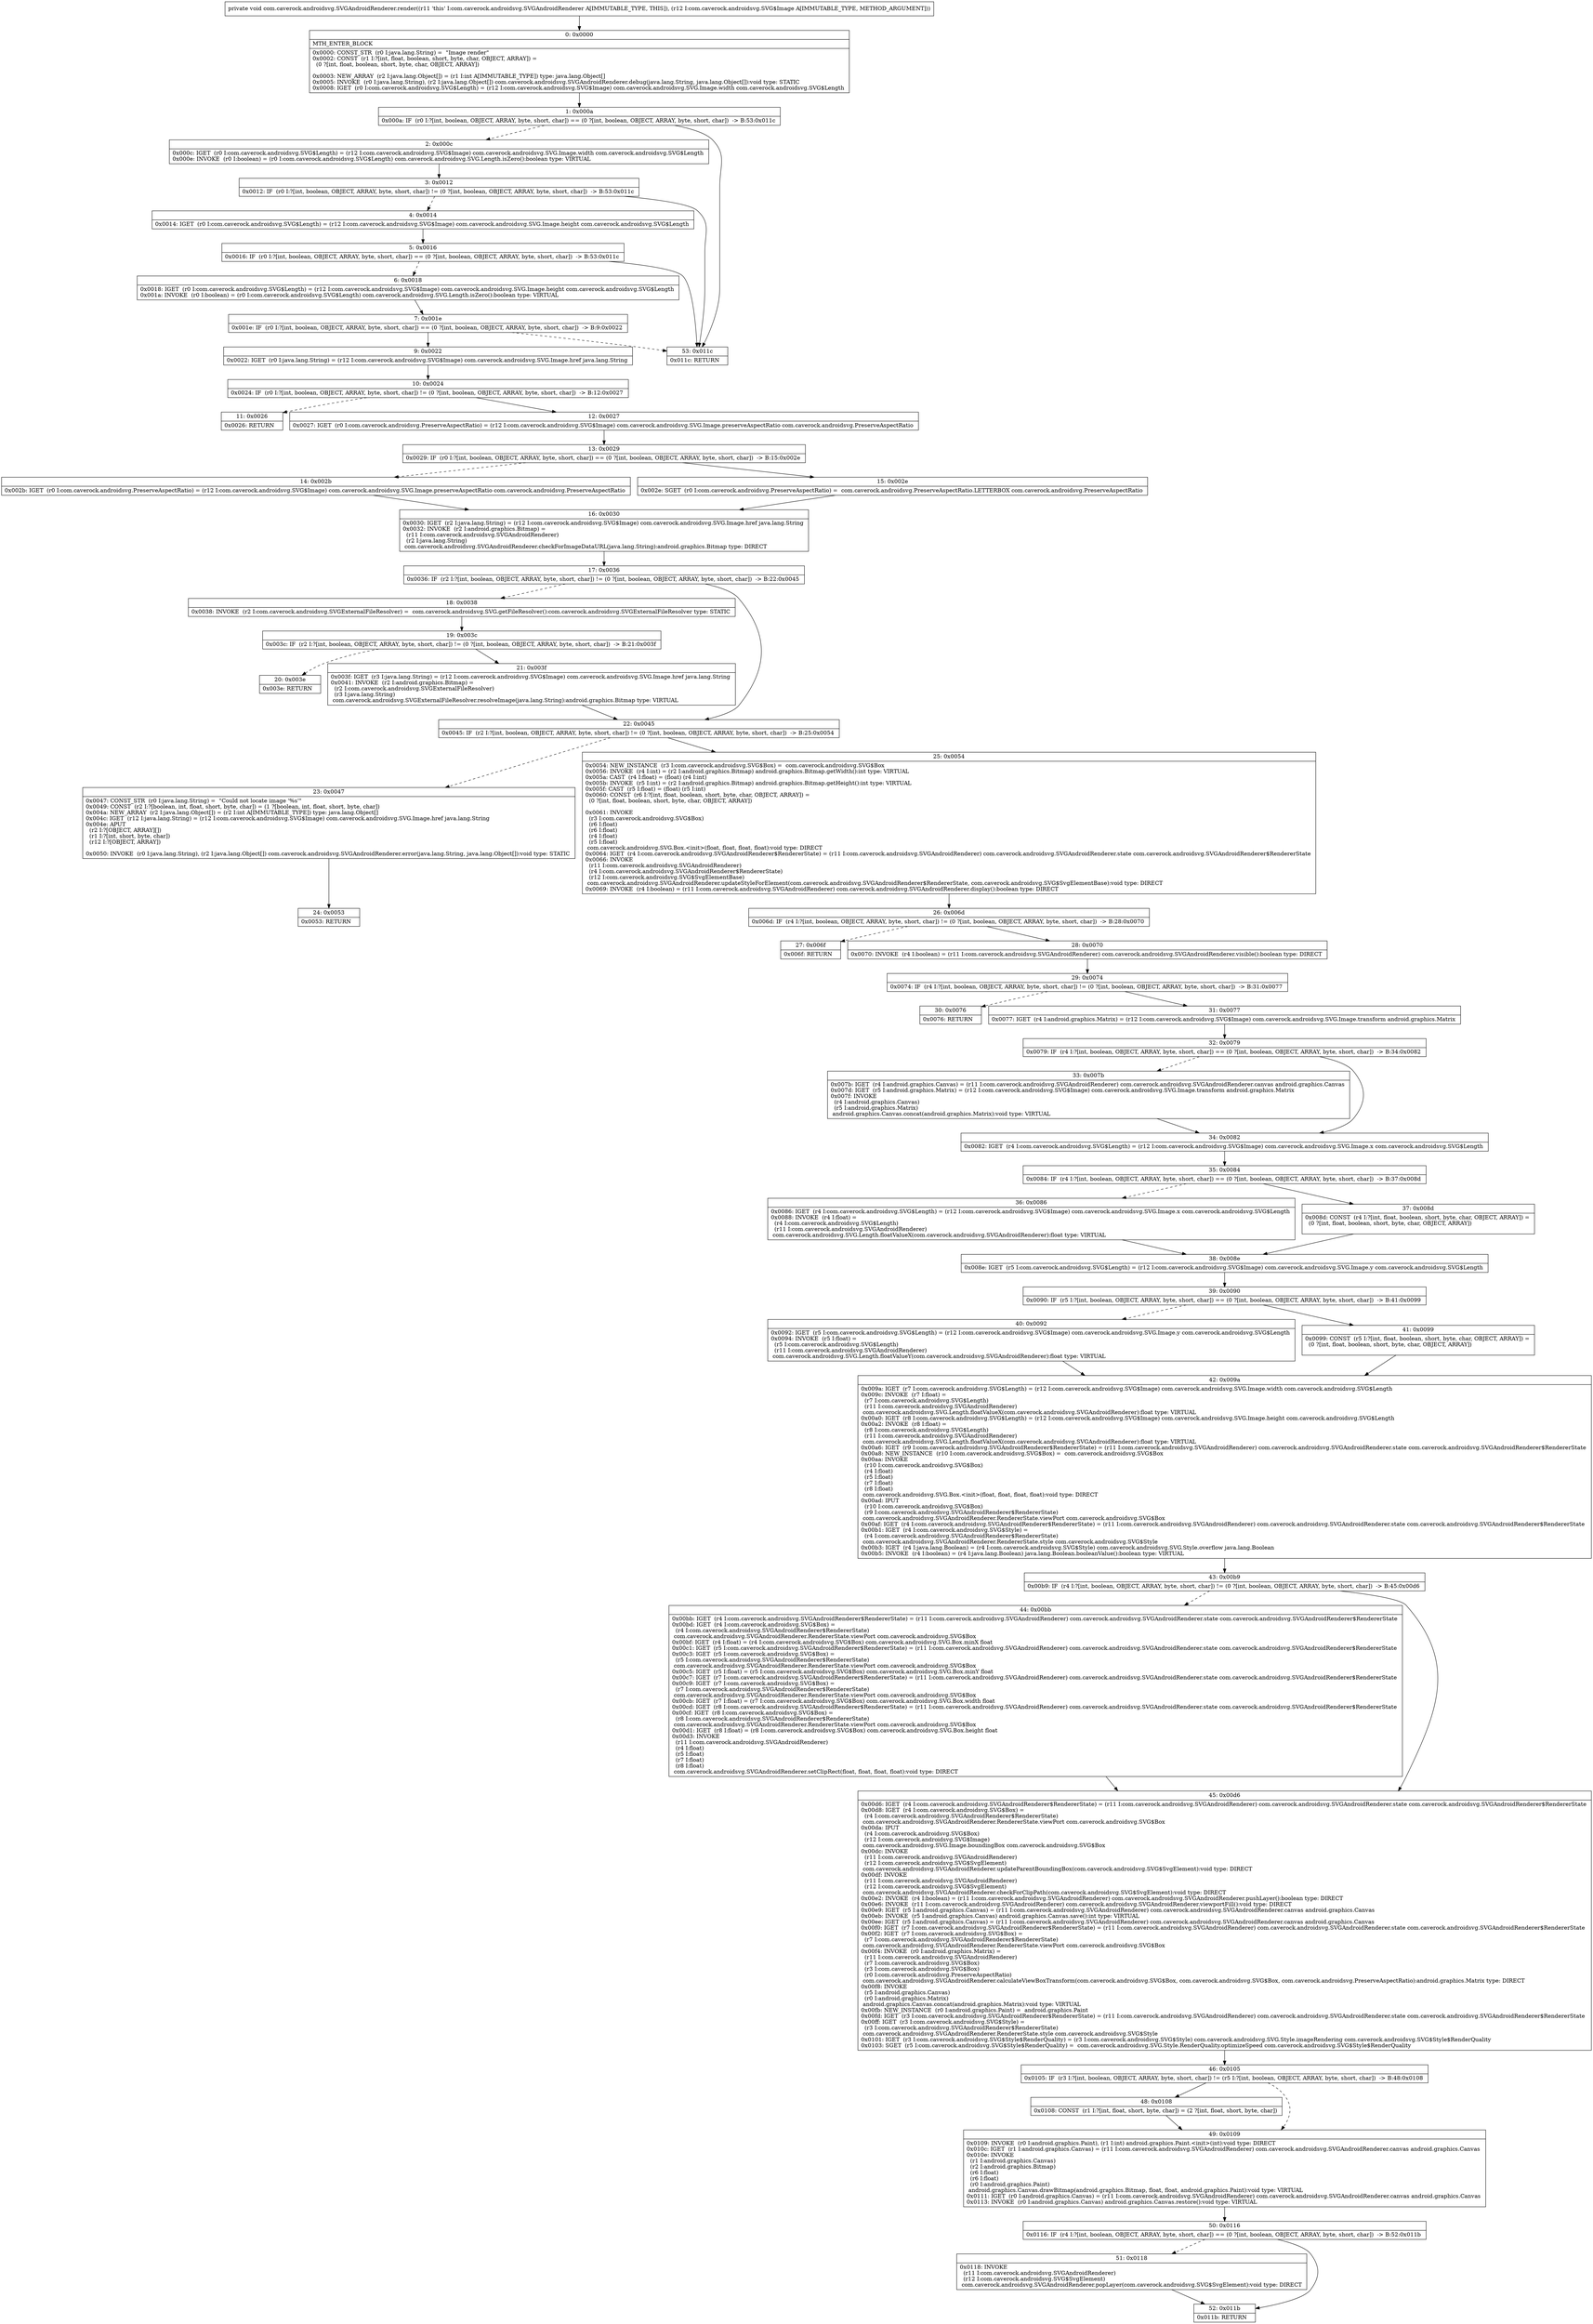 digraph "CFG forcom.caverock.androidsvg.SVGAndroidRenderer.render(Lcom\/caverock\/androidsvg\/SVG$Image;)V" {
Node_0 [shape=record,label="{0\:\ 0x0000|MTH_ENTER_BLOCK\l|0x0000: CONST_STR  (r0 I:java.lang.String) =  \"Image render\" \l0x0002: CONST  (r1 I:?[int, float, boolean, short, byte, char, OBJECT, ARRAY]) = \l  (0 ?[int, float, boolean, short, byte, char, OBJECT, ARRAY])\l \l0x0003: NEW_ARRAY  (r2 I:java.lang.Object[]) = (r1 I:int A[IMMUTABLE_TYPE]) type: java.lang.Object[] \l0x0005: INVOKE  (r0 I:java.lang.String), (r2 I:java.lang.Object[]) com.caverock.androidsvg.SVGAndroidRenderer.debug(java.lang.String, java.lang.Object[]):void type: STATIC \l0x0008: IGET  (r0 I:com.caverock.androidsvg.SVG$Length) = (r12 I:com.caverock.androidsvg.SVG$Image) com.caverock.androidsvg.SVG.Image.width com.caverock.androidsvg.SVG$Length \l}"];
Node_1 [shape=record,label="{1\:\ 0x000a|0x000a: IF  (r0 I:?[int, boolean, OBJECT, ARRAY, byte, short, char]) == (0 ?[int, boolean, OBJECT, ARRAY, byte, short, char])  \-\> B:53:0x011c \l}"];
Node_2 [shape=record,label="{2\:\ 0x000c|0x000c: IGET  (r0 I:com.caverock.androidsvg.SVG$Length) = (r12 I:com.caverock.androidsvg.SVG$Image) com.caverock.androidsvg.SVG.Image.width com.caverock.androidsvg.SVG$Length \l0x000e: INVOKE  (r0 I:boolean) = (r0 I:com.caverock.androidsvg.SVG$Length) com.caverock.androidsvg.SVG.Length.isZero():boolean type: VIRTUAL \l}"];
Node_3 [shape=record,label="{3\:\ 0x0012|0x0012: IF  (r0 I:?[int, boolean, OBJECT, ARRAY, byte, short, char]) != (0 ?[int, boolean, OBJECT, ARRAY, byte, short, char])  \-\> B:53:0x011c \l}"];
Node_4 [shape=record,label="{4\:\ 0x0014|0x0014: IGET  (r0 I:com.caverock.androidsvg.SVG$Length) = (r12 I:com.caverock.androidsvg.SVG$Image) com.caverock.androidsvg.SVG.Image.height com.caverock.androidsvg.SVG$Length \l}"];
Node_5 [shape=record,label="{5\:\ 0x0016|0x0016: IF  (r0 I:?[int, boolean, OBJECT, ARRAY, byte, short, char]) == (0 ?[int, boolean, OBJECT, ARRAY, byte, short, char])  \-\> B:53:0x011c \l}"];
Node_6 [shape=record,label="{6\:\ 0x0018|0x0018: IGET  (r0 I:com.caverock.androidsvg.SVG$Length) = (r12 I:com.caverock.androidsvg.SVG$Image) com.caverock.androidsvg.SVG.Image.height com.caverock.androidsvg.SVG$Length \l0x001a: INVOKE  (r0 I:boolean) = (r0 I:com.caverock.androidsvg.SVG$Length) com.caverock.androidsvg.SVG.Length.isZero():boolean type: VIRTUAL \l}"];
Node_7 [shape=record,label="{7\:\ 0x001e|0x001e: IF  (r0 I:?[int, boolean, OBJECT, ARRAY, byte, short, char]) == (0 ?[int, boolean, OBJECT, ARRAY, byte, short, char])  \-\> B:9:0x0022 \l}"];
Node_9 [shape=record,label="{9\:\ 0x0022|0x0022: IGET  (r0 I:java.lang.String) = (r12 I:com.caverock.androidsvg.SVG$Image) com.caverock.androidsvg.SVG.Image.href java.lang.String \l}"];
Node_10 [shape=record,label="{10\:\ 0x0024|0x0024: IF  (r0 I:?[int, boolean, OBJECT, ARRAY, byte, short, char]) != (0 ?[int, boolean, OBJECT, ARRAY, byte, short, char])  \-\> B:12:0x0027 \l}"];
Node_11 [shape=record,label="{11\:\ 0x0026|0x0026: RETURN   \l}"];
Node_12 [shape=record,label="{12\:\ 0x0027|0x0027: IGET  (r0 I:com.caverock.androidsvg.PreserveAspectRatio) = (r12 I:com.caverock.androidsvg.SVG$Image) com.caverock.androidsvg.SVG.Image.preserveAspectRatio com.caverock.androidsvg.PreserveAspectRatio \l}"];
Node_13 [shape=record,label="{13\:\ 0x0029|0x0029: IF  (r0 I:?[int, boolean, OBJECT, ARRAY, byte, short, char]) == (0 ?[int, boolean, OBJECT, ARRAY, byte, short, char])  \-\> B:15:0x002e \l}"];
Node_14 [shape=record,label="{14\:\ 0x002b|0x002b: IGET  (r0 I:com.caverock.androidsvg.PreserveAspectRatio) = (r12 I:com.caverock.androidsvg.SVG$Image) com.caverock.androidsvg.SVG.Image.preserveAspectRatio com.caverock.androidsvg.PreserveAspectRatio \l}"];
Node_15 [shape=record,label="{15\:\ 0x002e|0x002e: SGET  (r0 I:com.caverock.androidsvg.PreserveAspectRatio) =  com.caverock.androidsvg.PreserveAspectRatio.LETTERBOX com.caverock.androidsvg.PreserveAspectRatio \l}"];
Node_16 [shape=record,label="{16\:\ 0x0030|0x0030: IGET  (r2 I:java.lang.String) = (r12 I:com.caverock.androidsvg.SVG$Image) com.caverock.androidsvg.SVG.Image.href java.lang.String \l0x0032: INVOKE  (r2 I:android.graphics.Bitmap) = \l  (r11 I:com.caverock.androidsvg.SVGAndroidRenderer)\l  (r2 I:java.lang.String)\l com.caverock.androidsvg.SVGAndroidRenderer.checkForImageDataURL(java.lang.String):android.graphics.Bitmap type: DIRECT \l}"];
Node_17 [shape=record,label="{17\:\ 0x0036|0x0036: IF  (r2 I:?[int, boolean, OBJECT, ARRAY, byte, short, char]) != (0 ?[int, boolean, OBJECT, ARRAY, byte, short, char])  \-\> B:22:0x0045 \l}"];
Node_18 [shape=record,label="{18\:\ 0x0038|0x0038: INVOKE  (r2 I:com.caverock.androidsvg.SVGExternalFileResolver) =  com.caverock.androidsvg.SVG.getFileResolver():com.caverock.androidsvg.SVGExternalFileResolver type: STATIC \l}"];
Node_19 [shape=record,label="{19\:\ 0x003c|0x003c: IF  (r2 I:?[int, boolean, OBJECT, ARRAY, byte, short, char]) != (0 ?[int, boolean, OBJECT, ARRAY, byte, short, char])  \-\> B:21:0x003f \l}"];
Node_20 [shape=record,label="{20\:\ 0x003e|0x003e: RETURN   \l}"];
Node_21 [shape=record,label="{21\:\ 0x003f|0x003f: IGET  (r3 I:java.lang.String) = (r12 I:com.caverock.androidsvg.SVG$Image) com.caverock.androidsvg.SVG.Image.href java.lang.String \l0x0041: INVOKE  (r2 I:android.graphics.Bitmap) = \l  (r2 I:com.caverock.androidsvg.SVGExternalFileResolver)\l  (r3 I:java.lang.String)\l com.caverock.androidsvg.SVGExternalFileResolver.resolveImage(java.lang.String):android.graphics.Bitmap type: VIRTUAL \l}"];
Node_22 [shape=record,label="{22\:\ 0x0045|0x0045: IF  (r2 I:?[int, boolean, OBJECT, ARRAY, byte, short, char]) != (0 ?[int, boolean, OBJECT, ARRAY, byte, short, char])  \-\> B:25:0x0054 \l}"];
Node_23 [shape=record,label="{23\:\ 0x0047|0x0047: CONST_STR  (r0 I:java.lang.String) =  \"Could not locate image '%s'\" \l0x0049: CONST  (r2 I:?[boolean, int, float, short, byte, char]) = (1 ?[boolean, int, float, short, byte, char]) \l0x004a: NEW_ARRAY  (r2 I:java.lang.Object[]) = (r2 I:int A[IMMUTABLE_TYPE]) type: java.lang.Object[] \l0x004c: IGET  (r12 I:java.lang.String) = (r12 I:com.caverock.androidsvg.SVG$Image) com.caverock.androidsvg.SVG.Image.href java.lang.String \l0x004e: APUT  \l  (r2 I:?[OBJECT, ARRAY][])\l  (r1 I:?[int, short, byte, char])\l  (r12 I:?[OBJECT, ARRAY])\l \l0x0050: INVOKE  (r0 I:java.lang.String), (r2 I:java.lang.Object[]) com.caverock.androidsvg.SVGAndroidRenderer.error(java.lang.String, java.lang.Object[]):void type: STATIC \l}"];
Node_24 [shape=record,label="{24\:\ 0x0053|0x0053: RETURN   \l}"];
Node_25 [shape=record,label="{25\:\ 0x0054|0x0054: NEW_INSTANCE  (r3 I:com.caverock.androidsvg.SVG$Box) =  com.caverock.androidsvg.SVG$Box \l0x0056: INVOKE  (r4 I:int) = (r2 I:android.graphics.Bitmap) android.graphics.Bitmap.getWidth():int type: VIRTUAL \l0x005a: CAST  (r4 I:float) = (float) (r4 I:int) \l0x005b: INVOKE  (r5 I:int) = (r2 I:android.graphics.Bitmap) android.graphics.Bitmap.getHeight():int type: VIRTUAL \l0x005f: CAST  (r5 I:float) = (float) (r5 I:int) \l0x0060: CONST  (r6 I:?[int, float, boolean, short, byte, char, OBJECT, ARRAY]) = \l  (0 ?[int, float, boolean, short, byte, char, OBJECT, ARRAY])\l \l0x0061: INVOKE  \l  (r3 I:com.caverock.androidsvg.SVG$Box)\l  (r6 I:float)\l  (r6 I:float)\l  (r4 I:float)\l  (r5 I:float)\l com.caverock.androidsvg.SVG.Box.\<init\>(float, float, float, float):void type: DIRECT \l0x0064: IGET  (r4 I:com.caverock.androidsvg.SVGAndroidRenderer$RendererState) = (r11 I:com.caverock.androidsvg.SVGAndroidRenderer) com.caverock.androidsvg.SVGAndroidRenderer.state com.caverock.androidsvg.SVGAndroidRenderer$RendererState \l0x0066: INVOKE  \l  (r11 I:com.caverock.androidsvg.SVGAndroidRenderer)\l  (r4 I:com.caverock.androidsvg.SVGAndroidRenderer$RendererState)\l  (r12 I:com.caverock.androidsvg.SVG$SvgElementBase)\l com.caverock.androidsvg.SVGAndroidRenderer.updateStyleForElement(com.caverock.androidsvg.SVGAndroidRenderer$RendererState, com.caverock.androidsvg.SVG$SvgElementBase):void type: DIRECT \l0x0069: INVOKE  (r4 I:boolean) = (r11 I:com.caverock.androidsvg.SVGAndroidRenderer) com.caverock.androidsvg.SVGAndroidRenderer.display():boolean type: DIRECT \l}"];
Node_26 [shape=record,label="{26\:\ 0x006d|0x006d: IF  (r4 I:?[int, boolean, OBJECT, ARRAY, byte, short, char]) != (0 ?[int, boolean, OBJECT, ARRAY, byte, short, char])  \-\> B:28:0x0070 \l}"];
Node_27 [shape=record,label="{27\:\ 0x006f|0x006f: RETURN   \l}"];
Node_28 [shape=record,label="{28\:\ 0x0070|0x0070: INVOKE  (r4 I:boolean) = (r11 I:com.caverock.androidsvg.SVGAndroidRenderer) com.caverock.androidsvg.SVGAndroidRenderer.visible():boolean type: DIRECT \l}"];
Node_29 [shape=record,label="{29\:\ 0x0074|0x0074: IF  (r4 I:?[int, boolean, OBJECT, ARRAY, byte, short, char]) != (0 ?[int, boolean, OBJECT, ARRAY, byte, short, char])  \-\> B:31:0x0077 \l}"];
Node_30 [shape=record,label="{30\:\ 0x0076|0x0076: RETURN   \l}"];
Node_31 [shape=record,label="{31\:\ 0x0077|0x0077: IGET  (r4 I:android.graphics.Matrix) = (r12 I:com.caverock.androidsvg.SVG$Image) com.caverock.androidsvg.SVG.Image.transform android.graphics.Matrix \l}"];
Node_32 [shape=record,label="{32\:\ 0x0079|0x0079: IF  (r4 I:?[int, boolean, OBJECT, ARRAY, byte, short, char]) == (0 ?[int, boolean, OBJECT, ARRAY, byte, short, char])  \-\> B:34:0x0082 \l}"];
Node_33 [shape=record,label="{33\:\ 0x007b|0x007b: IGET  (r4 I:android.graphics.Canvas) = (r11 I:com.caverock.androidsvg.SVGAndroidRenderer) com.caverock.androidsvg.SVGAndroidRenderer.canvas android.graphics.Canvas \l0x007d: IGET  (r5 I:android.graphics.Matrix) = (r12 I:com.caverock.androidsvg.SVG$Image) com.caverock.androidsvg.SVG.Image.transform android.graphics.Matrix \l0x007f: INVOKE  \l  (r4 I:android.graphics.Canvas)\l  (r5 I:android.graphics.Matrix)\l android.graphics.Canvas.concat(android.graphics.Matrix):void type: VIRTUAL \l}"];
Node_34 [shape=record,label="{34\:\ 0x0082|0x0082: IGET  (r4 I:com.caverock.androidsvg.SVG$Length) = (r12 I:com.caverock.androidsvg.SVG$Image) com.caverock.androidsvg.SVG.Image.x com.caverock.androidsvg.SVG$Length \l}"];
Node_35 [shape=record,label="{35\:\ 0x0084|0x0084: IF  (r4 I:?[int, boolean, OBJECT, ARRAY, byte, short, char]) == (0 ?[int, boolean, OBJECT, ARRAY, byte, short, char])  \-\> B:37:0x008d \l}"];
Node_36 [shape=record,label="{36\:\ 0x0086|0x0086: IGET  (r4 I:com.caverock.androidsvg.SVG$Length) = (r12 I:com.caverock.androidsvg.SVG$Image) com.caverock.androidsvg.SVG.Image.x com.caverock.androidsvg.SVG$Length \l0x0088: INVOKE  (r4 I:float) = \l  (r4 I:com.caverock.androidsvg.SVG$Length)\l  (r11 I:com.caverock.androidsvg.SVGAndroidRenderer)\l com.caverock.androidsvg.SVG.Length.floatValueX(com.caverock.androidsvg.SVGAndroidRenderer):float type: VIRTUAL \l}"];
Node_37 [shape=record,label="{37\:\ 0x008d|0x008d: CONST  (r4 I:?[int, float, boolean, short, byte, char, OBJECT, ARRAY]) = \l  (0 ?[int, float, boolean, short, byte, char, OBJECT, ARRAY])\l \l}"];
Node_38 [shape=record,label="{38\:\ 0x008e|0x008e: IGET  (r5 I:com.caverock.androidsvg.SVG$Length) = (r12 I:com.caverock.androidsvg.SVG$Image) com.caverock.androidsvg.SVG.Image.y com.caverock.androidsvg.SVG$Length \l}"];
Node_39 [shape=record,label="{39\:\ 0x0090|0x0090: IF  (r5 I:?[int, boolean, OBJECT, ARRAY, byte, short, char]) == (0 ?[int, boolean, OBJECT, ARRAY, byte, short, char])  \-\> B:41:0x0099 \l}"];
Node_40 [shape=record,label="{40\:\ 0x0092|0x0092: IGET  (r5 I:com.caverock.androidsvg.SVG$Length) = (r12 I:com.caverock.androidsvg.SVG$Image) com.caverock.androidsvg.SVG.Image.y com.caverock.androidsvg.SVG$Length \l0x0094: INVOKE  (r5 I:float) = \l  (r5 I:com.caverock.androidsvg.SVG$Length)\l  (r11 I:com.caverock.androidsvg.SVGAndroidRenderer)\l com.caverock.androidsvg.SVG.Length.floatValueY(com.caverock.androidsvg.SVGAndroidRenderer):float type: VIRTUAL \l}"];
Node_41 [shape=record,label="{41\:\ 0x0099|0x0099: CONST  (r5 I:?[int, float, boolean, short, byte, char, OBJECT, ARRAY]) = \l  (0 ?[int, float, boolean, short, byte, char, OBJECT, ARRAY])\l \l}"];
Node_42 [shape=record,label="{42\:\ 0x009a|0x009a: IGET  (r7 I:com.caverock.androidsvg.SVG$Length) = (r12 I:com.caverock.androidsvg.SVG$Image) com.caverock.androidsvg.SVG.Image.width com.caverock.androidsvg.SVG$Length \l0x009c: INVOKE  (r7 I:float) = \l  (r7 I:com.caverock.androidsvg.SVG$Length)\l  (r11 I:com.caverock.androidsvg.SVGAndroidRenderer)\l com.caverock.androidsvg.SVG.Length.floatValueX(com.caverock.androidsvg.SVGAndroidRenderer):float type: VIRTUAL \l0x00a0: IGET  (r8 I:com.caverock.androidsvg.SVG$Length) = (r12 I:com.caverock.androidsvg.SVG$Image) com.caverock.androidsvg.SVG.Image.height com.caverock.androidsvg.SVG$Length \l0x00a2: INVOKE  (r8 I:float) = \l  (r8 I:com.caverock.androidsvg.SVG$Length)\l  (r11 I:com.caverock.androidsvg.SVGAndroidRenderer)\l com.caverock.androidsvg.SVG.Length.floatValueX(com.caverock.androidsvg.SVGAndroidRenderer):float type: VIRTUAL \l0x00a6: IGET  (r9 I:com.caverock.androidsvg.SVGAndroidRenderer$RendererState) = (r11 I:com.caverock.androidsvg.SVGAndroidRenderer) com.caverock.androidsvg.SVGAndroidRenderer.state com.caverock.androidsvg.SVGAndroidRenderer$RendererState \l0x00a8: NEW_INSTANCE  (r10 I:com.caverock.androidsvg.SVG$Box) =  com.caverock.androidsvg.SVG$Box \l0x00aa: INVOKE  \l  (r10 I:com.caverock.androidsvg.SVG$Box)\l  (r4 I:float)\l  (r5 I:float)\l  (r7 I:float)\l  (r8 I:float)\l com.caverock.androidsvg.SVG.Box.\<init\>(float, float, float, float):void type: DIRECT \l0x00ad: IPUT  \l  (r10 I:com.caverock.androidsvg.SVG$Box)\l  (r9 I:com.caverock.androidsvg.SVGAndroidRenderer$RendererState)\l com.caverock.androidsvg.SVGAndroidRenderer.RendererState.viewPort com.caverock.androidsvg.SVG$Box \l0x00af: IGET  (r4 I:com.caverock.androidsvg.SVGAndroidRenderer$RendererState) = (r11 I:com.caverock.androidsvg.SVGAndroidRenderer) com.caverock.androidsvg.SVGAndroidRenderer.state com.caverock.androidsvg.SVGAndroidRenderer$RendererState \l0x00b1: IGET  (r4 I:com.caverock.androidsvg.SVG$Style) = \l  (r4 I:com.caverock.androidsvg.SVGAndroidRenderer$RendererState)\l com.caverock.androidsvg.SVGAndroidRenderer.RendererState.style com.caverock.androidsvg.SVG$Style \l0x00b3: IGET  (r4 I:java.lang.Boolean) = (r4 I:com.caverock.androidsvg.SVG$Style) com.caverock.androidsvg.SVG.Style.overflow java.lang.Boolean \l0x00b5: INVOKE  (r4 I:boolean) = (r4 I:java.lang.Boolean) java.lang.Boolean.booleanValue():boolean type: VIRTUAL \l}"];
Node_43 [shape=record,label="{43\:\ 0x00b9|0x00b9: IF  (r4 I:?[int, boolean, OBJECT, ARRAY, byte, short, char]) != (0 ?[int, boolean, OBJECT, ARRAY, byte, short, char])  \-\> B:45:0x00d6 \l}"];
Node_44 [shape=record,label="{44\:\ 0x00bb|0x00bb: IGET  (r4 I:com.caverock.androidsvg.SVGAndroidRenderer$RendererState) = (r11 I:com.caverock.androidsvg.SVGAndroidRenderer) com.caverock.androidsvg.SVGAndroidRenderer.state com.caverock.androidsvg.SVGAndroidRenderer$RendererState \l0x00bd: IGET  (r4 I:com.caverock.androidsvg.SVG$Box) = \l  (r4 I:com.caverock.androidsvg.SVGAndroidRenderer$RendererState)\l com.caverock.androidsvg.SVGAndroidRenderer.RendererState.viewPort com.caverock.androidsvg.SVG$Box \l0x00bf: IGET  (r4 I:float) = (r4 I:com.caverock.androidsvg.SVG$Box) com.caverock.androidsvg.SVG.Box.minX float \l0x00c1: IGET  (r5 I:com.caverock.androidsvg.SVGAndroidRenderer$RendererState) = (r11 I:com.caverock.androidsvg.SVGAndroidRenderer) com.caverock.androidsvg.SVGAndroidRenderer.state com.caverock.androidsvg.SVGAndroidRenderer$RendererState \l0x00c3: IGET  (r5 I:com.caverock.androidsvg.SVG$Box) = \l  (r5 I:com.caverock.androidsvg.SVGAndroidRenderer$RendererState)\l com.caverock.androidsvg.SVGAndroidRenderer.RendererState.viewPort com.caverock.androidsvg.SVG$Box \l0x00c5: IGET  (r5 I:float) = (r5 I:com.caverock.androidsvg.SVG$Box) com.caverock.androidsvg.SVG.Box.minY float \l0x00c7: IGET  (r7 I:com.caverock.androidsvg.SVGAndroidRenderer$RendererState) = (r11 I:com.caverock.androidsvg.SVGAndroidRenderer) com.caverock.androidsvg.SVGAndroidRenderer.state com.caverock.androidsvg.SVGAndroidRenderer$RendererState \l0x00c9: IGET  (r7 I:com.caverock.androidsvg.SVG$Box) = \l  (r7 I:com.caverock.androidsvg.SVGAndroidRenderer$RendererState)\l com.caverock.androidsvg.SVGAndroidRenderer.RendererState.viewPort com.caverock.androidsvg.SVG$Box \l0x00cb: IGET  (r7 I:float) = (r7 I:com.caverock.androidsvg.SVG$Box) com.caverock.androidsvg.SVG.Box.width float \l0x00cd: IGET  (r8 I:com.caverock.androidsvg.SVGAndroidRenderer$RendererState) = (r11 I:com.caverock.androidsvg.SVGAndroidRenderer) com.caverock.androidsvg.SVGAndroidRenderer.state com.caverock.androidsvg.SVGAndroidRenderer$RendererState \l0x00cf: IGET  (r8 I:com.caverock.androidsvg.SVG$Box) = \l  (r8 I:com.caverock.androidsvg.SVGAndroidRenderer$RendererState)\l com.caverock.androidsvg.SVGAndroidRenderer.RendererState.viewPort com.caverock.androidsvg.SVG$Box \l0x00d1: IGET  (r8 I:float) = (r8 I:com.caverock.androidsvg.SVG$Box) com.caverock.androidsvg.SVG.Box.height float \l0x00d3: INVOKE  \l  (r11 I:com.caverock.androidsvg.SVGAndroidRenderer)\l  (r4 I:float)\l  (r5 I:float)\l  (r7 I:float)\l  (r8 I:float)\l com.caverock.androidsvg.SVGAndroidRenderer.setClipRect(float, float, float, float):void type: DIRECT \l}"];
Node_45 [shape=record,label="{45\:\ 0x00d6|0x00d6: IGET  (r4 I:com.caverock.androidsvg.SVGAndroidRenderer$RendererState) = (r11 I:com.caverock.androidsvg.SVGAndroidRenderer) com.caverock.androidsvg.SVGAndroidRenderer.state com.caverock.androidsvg.SVGAndroidRenderer$RendererState \l0x00d8: IGET  (r4 I:com.caverock.androidsvg.SVG$Box) = \l  (r4 I:com.caverock.androidsvg.SVGAndroidRenderer$RendererState)\l com.caverock.androidsvg.SVGAndroidRenderer.RendererState.viewPort com.caverock.androidsvg.SVG$Box \l0x00da: IPUT  \l  (r4 I:com.caverock.androidsvg.SVG$Box)\l  (r12 I:com.caverock.androidsvg.SVG$Image)\l com.caverock.androidsvg.SVG.Image.boundingBox com.caverock.androidsvg.SVG$Box \l0x00dc: INVOKE  \l  (r11 I:com.caverock.androidsvg.SVGAndroidRenderer)\l  (r12 I:com.caverock.androidsvg.SVG$SvgElement)\l com.caverock.androidsvg.SVGAndroidRenderer.updateParentBoundingBox(com.caverock.androidsvg.SVG$SvgElement):void type: DIRECT \l0x00df: INVOKE  \l  (r11 I:com.caverock.androidsvg.SVGAndroidRenderer)\l  (r12 I:com.caverock.androidsvg.SVG$SvgElement)\l com.caverock.androidsvg.SVGAndroidRenderer.checkForClipPath(com.caverock.androidsvg.SVG$SvgElement):void type: DIRECT \l0x00e2: INVOKE  (r4 I:boolean) = (r11 I:com.caverock.androidsvg.SVGAndroidRenderer) com.caverock.androidsvg.SVGAndroidRenderer.pushLayer():boolean type: DIRECT \l0x00e6: INVOKE  (r11 I:com.caverock.androidsvg.SVGAndroidRenderer) com.caverock.androidsvg.SVGAndroidRenderer.viewportFill():void type: DIRECT \l0x00e9: IGET  (r5 I:android.graphics.Canvas) = (r11 I:com.caverock.androidsvg.SVGAndroidRenderer) com.caverock.androidsvg.SVGAndroidRenderer.canvas android.graphics.Canvas \l0x00eb: INVOKE  (r5 I:android.graphics.Canvas) android.graphics.Canvas.save():int type: VIRTUAL \l0x00ee: IGET  (r5 I:android.graphics.Canvas) = (r11 I:com.caverock.androidsvg.SVGAndroidRenderer) com.caverock.androidsvg.SVGAndroidRenderer.canvas android.graphics.Canvas \l0x00f0: IGET  (r7 I:com.caverock.androidsvg.SVGAndroidRenderer$RendererState) = (r11 I:com.caverock.androidsvg.SVGAndroidRenderer) com.caverock.androidsvg.SVGAndroidRenderer.state com.caverock.androidsvg.SVGAndroidRenderer$RendererState \l0x00f2: IGET  (r7 I:com.caverock.androidsvg.SVG$Box) = \l  (r7 I:com.caverock.androidsvg.SVGAndroidRenderer$RendererState)\l com.caverock.androidsvg.SVGAndroidRenderer.RendererState.viewPort com.caverock.androidsvg.SVG$Box \l0x00f4: INVOKE  (r0 I:android.graphics.Matrix) = \l  (r11 I:com.caverock.androidsvg.SVGAndroidRenderer)\l  (r7 I:com.caverock.androidsvg.SVG$Box)\l  (r3 I:com.caverock.androidsvg.SVG$Box)\l  (r0 I:com.caverock.androidsvg.PreserveAspectRatio)\l com.caverock.androidsvg.SVGAndroidRenderer.calculateViewBoxTransform(com.caverock.androidsvg.SVG$Box, com.caverock.androidsvg.SVG$Box, com.caverock.androidsvg.PreserveAspectRatio):android.graphics.Matrix type: DIRECT \l0x00f8: INVOKE  \l  (r5 I:android.graphics.Canvas)\l  (r0 I:android.graphics.Matrix)\l android.graphics.Canvas.concat(android.graphics.Matrix):void type: VIRTUAL \l0x00fb: NEW_INSTANCE  (r0 I:android.graphics.Paint) =  android.graphics.Paint \l0x00fd: IGET  (r3 I:com.caverock.androidsvg.SVGAndroidRenderer$RendererState) = (r11 I:com.caverock.androidsvg.SVGAndroidRenderer) com.caverock.androidsvg.SVGAndroidRenderer.state com.caverock.androidsvg.SVGAndroidRenderer$RendererState \l0x00ff: IGET  (r3 I:com.caverock.androidsvg.SVG$Style) = \l  (r3 I:com.caverock.androidsvg.SVGAndroidRenderer$RendererState)\l com.caverock.androidsvg.SVGAndroidRenderer.RendererState.style com.caverock.androidsvg.SVG$Style \l0x0101: IGET  (r3 I:com.caverock.androidsvg.SVG$Style$RenderQuality) = (r3 I:com.caverock.androidsvg.SVG$Style) com.caverock.androidsvg.SVG.Style.imageRendering com.caverock.androidsvg.SVG$Style$RenderQuality \l0x0103: SGET  (r5 I:com.caverock.androidsvg.SVG$Style$RenderQuality) =  com.caverock.androidsvg.SVG.Style.RenderQuality.optimizeSpeed com.caverock.androidsvg.SVG$Style$RenderQuality \l}"];
Node_46 [shape=record,label="{46\:\ 0x0105|0x0105: IF  (r3 I:?[int, boolean, OBJECT, ARRAY, byte, short, char]) != (r5 I:?[int, boolean, OBJECT, ARRAY, byte, short, char])  \-\> B:48:0x0108 \l}"];
Node_48 [shape=record,label="{48\:\ 0x0108|0x0108: CONST  (r1 I:?[int, float, short, byte, char]) = (2 ?[int, float, short, byte, char]) \l}"];
Node_49 [shape=record,label="{49\:\ 0x0109|0x0109: INVOKE  (r0 I:android.graphics.Paint), (r1 I:int) android.graphics.Paint.\<init\>(int):void type: DIRECT \l0x010c: IGET  (r1 I:android.graphics.Canvas) = (r11 I:com.caverock.androidsvg.SVGAndroidRenderer) com.caverock.androidsvg.SVGAndroidRenderer.canvas android.graphics.Canvas \l0x010e: INVOKE  \l  (r1 I:android.graphics.Canvas)\l  (r2 I:android.graphics.Bitmap)\l  (r6 I:float)\l  (r6 I:float)\l  (r0 I:android.graphics.Paint)\l android.graphics.Canvas.drawBitmap(android.graphics.Bitmap, float, float, android.graphics.Paint):void type: VIRTUAL \l0x0111: IGET  (r0 I:android.graphics.Canvas) = (r11 I:com.caverock.androidsvg.SVGAndroidRenderer) com.caverock.androidsvg.SVGAndroidRenderer.canvas android.graphics.Canvas \l0x0113: INVOKE  (r0 I:android.graphics.Canvas) android.graphics.Canvas.restore():void type: VIRTUAL \l}"];
Node_50 [shape=record,label="{50\:\ 0x0116|0x0116: IF  (r4 I:?[int, boolean, OBJECT, ARRAY, byte, short, char]) == (0 ?[int, boolean, OBJECT, ARRAY, byte, short, char])  \-\> B:52:0x011b \l}"];
Node_51 [shape=record,label="{51\:\ 0x0118|0x0118: INVOKE  \l  (r11 I:com.caverock.androidsvg.SVGAndroidRenderer)\l  (r12 I:com.caverock.androidsvg.SVG$SvgElement)\l com.caverock.androidsvg.SVGAndroidRenderer.popLayer(com.caverock.androidsvg.SVG$SvgElement):void type: DIRECT \l}"];
Node_52 [shape=record,label="{52\:\ 0x011b|0x011b: RETURN   \l}"];
Node_53 [shape=record,label="{53\:\ 0x011c|0x011c: RETURN   \l}"];
MethodNode[shape=record,label="{private void com.caverock.androidsvg.SVGAndroidRenderer.render((r11 'this' I:com.caverock.androidsvg.SVGAndroidRenderer A[IMMUTABLE_TYPE, THIS]), (r12 I:com.caverock.androidsvg.SVG$Image A[IMMUTABLE_TYPE, METHOD_ARGUMENT])) }"];
MethodNode -> Node_0;
Node_0 -> Node_1;
Node_1 -> Node_2[style=dashed];
Node_1 -> Node_53;
Node_2 -> Node_3;
Node_3 -> Node_4[style=dashed];
Node_3 -> Node_53;
Node_4 -> Node_5;
Node_5 -> Node_6[style=dashed];
Node_5 -> Node_53;
Node_6 -> Node_7;
Node_7 -> Node_9;
Node_7 -> Node_53[style=dashed];
Node_9 -> Node_10;
Node_10 -> Node_11[style=dashed];
Node_10 -> Node_12;
Node_12 -> Node_13;
Node_13 -> Node_14[style=dashed];
Node_13 -> Node_15;
Node_14 -> Node_16;
Node_15 -> Node_16;
Node_16 -> Node_17;
Node_17 -> Node_18[style=dashed];
Node_17 -> Node_22;
Node_18 -> Node_19;
Node_19 -> Node_20[style=dashed];
Node_19 -> Node_21;
Node_21 -> Node_22;
Node_22 -> Node_23[style=dashed];
Node_22 -> Node_25;
Node_23 -> Node_24;
Node_25 -> Node_26;
Node_26 -> Node_27[style=dashed];
Node_26 -> Node_28;
Node_28 -> Node_29;
Node_29 -> Node_30[style=dashed];
Node_29 -> Node_31;
Node_31 -> Node_32;
Node_32 -> Node_33[style=dashed];
Node_32 -> Node_34;
Node_33 -> Node_34;
Node_34 -> Node_35;
Node_35 -> Node_36[style=dashed];
Node_35 -> Node_37;
Node_36 -> Node_38;
Node_37 -> Node_38;
Node_38 -> Node_39;
Node_39 -> Node_40[style=dashed];
Node_39 -> Node_41;
Node_40 -> Node_42;
Node_41 -> Node_42;
Node_42 -> Node_43;
Node_43 -> Node_44[style=dashed];
Node_43 -> Node_45;
Node_44 -> Node_45;
Node_45 -> Node_46;
Node_46 -> Node_48;
Node_46 -> Node_49[style=dashed];
Node_48 -> Node_49;
Node_49 -> Node_50;
Node_50 -> Node_51[style=dashed];
Node_50 -> Node_52;
Node_51 -> Node_52;
}

